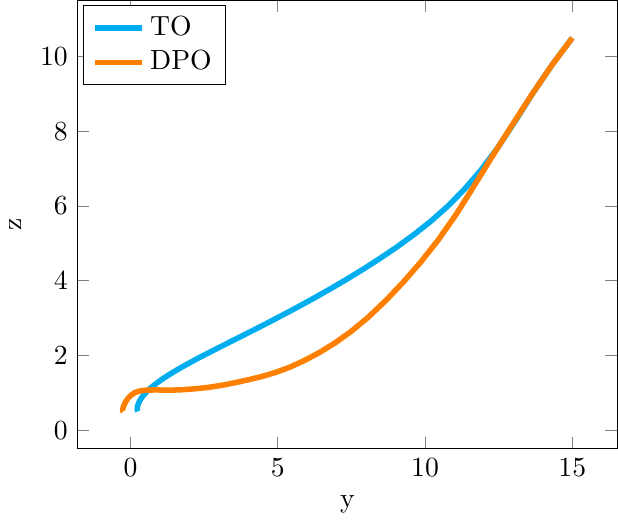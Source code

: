\documentclass[tikz]{standalone}
\usepackage{pgfplots}
\pgfplotsset{compat=newest}
\pgfplotsset{every axis legend/.append style={%
cells={anchor=west}}
}
\usetikzlibrary{arrows}
\tikzset{>=stealth'}

\begin{document}
\begin{tikzpicture}[]
\begin{axis}[
  legend style = {{at={(0.01,0.99)},anchor=north west}},
  ylabel = {z},
  axis equal image = {false},
  xlabel = {y},
  hide axis = {false}
]

\addplot+[
  mark = {none},
  color=cyan, line width = 2pt
] coordinates {
  (15.0, 10.5)
  (14.331, 9.797)
  (13.686, 9.049)
  (13.064, 8.274)
  (12.464, 7.554)
  (11.888, 6.949)
  (11.327, 6.438)
  (10.768, 5.991)
  (10.203, 5.597)
  (9.634, 5.241)
  (9.065, 4.914)
  (8.498, 4.611)
  (7.938, 4.327)
  (7.387, 4.061)
  (6.848, 3.811)
  (6.324, 3.576)
  (5.816, 3.355)
  (5.326, 3.148)
  (4.856, 2.953)
  (4.408, 2.771)
  (3.981, 2.6)
  (3.577, 2.44)
  (3.195, 2.288)
  (2.836, 2.145)
  (2.5, 2.009)
  (2.187, 1.88)
  (1.898, 1.756)
  (1.631, 1.638)
  (1.388, 1.523)
  (1.168, 1.413)
  (0.971, 1.306)
  (0.797, 1.202)
  (0.646, 1.101)
  (0.519, 1.003)
  (0.414, 0.908)
  (0.333, 0.816)
  (0.275, 0.727)
  (0.239, 0.645)
  (0.227, 0.573)
  (0.239, 0.521)
  (0.25, 0.501)
};

\addplot+[
  mark = {none},
  color=orange, line width = 2pt
] coordinates {
  (15.0, 10.5)
  (14.286, 9.747)
  (13.597, 8.947)
  (12.933, 8.136)
  (12.288, 7.335)
  (11.659, 6.529)
  (11.047, 5.763)
  (10.454, 5.097)
  (9.867, 4.511)
  (9.27, 3.969)
  (8.669, 3.47)
  (8.078, 3.027)
  (7.505, 2.651)
  (6.951, 2.338)
  (6.416, 2.079)
  (5.901, 1.863)
  (5.404, 1.684)
  (4.924, 1.544)
  (4.46, 1.436)
  (4.012, 1.351)
  (3.583, 1.276)
  (3.172, 1.211)
  (2.781, 1.161)
  (2.41, 1.124)
  (2.062, 1.099)
  (1.738, 1.082)
  (1.438, 1.072)
  (1.162, 1.072)
  (0.909, 1.076)
  (0.679, 1.075)
  (0.476, 1.067)
  (0.299, 1.046)
  (0.149, 1.005)
  (0.024, 0.94)
  (-0.081, 0.858)
  (-0.163, 0.764)
  (-0.22, 0.669)
  (-0.256, 0.59)
  (-0.27, 0.537)
  (-0.261, 0.508)
  (-0.25, 0.499)
};

\legend{{}{TO}, {}{DPO}}
\end{axis}
\end{tikzpicture}

\end{document}
